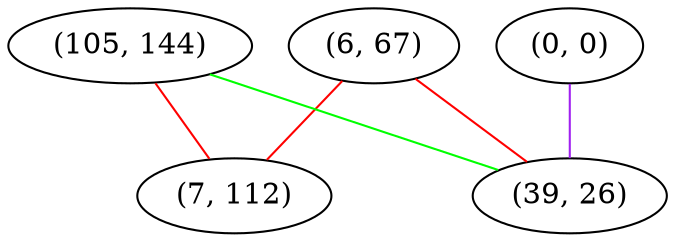 graph "" {
"(6, 67)";
"(105, 144)";
"(0, 0)";
"(7, 112)";
"(39, 26)";
"(6, 67)" -- "(7, 112)"  [color=red, key=0, weight=1];
"(6, 67)" -- "(39, 26)"  [color=red, key=0, weight=1];
"(105, 144)" -- "(7, 112)"  [color=red, key=0, weight=1];
"(105, 144)" -- "(39, 26)"  [color=green, key=0, weight=2];
"(0, 0)" -- "(39, 26)"  [color=purple, key=0, weight=4];
}
